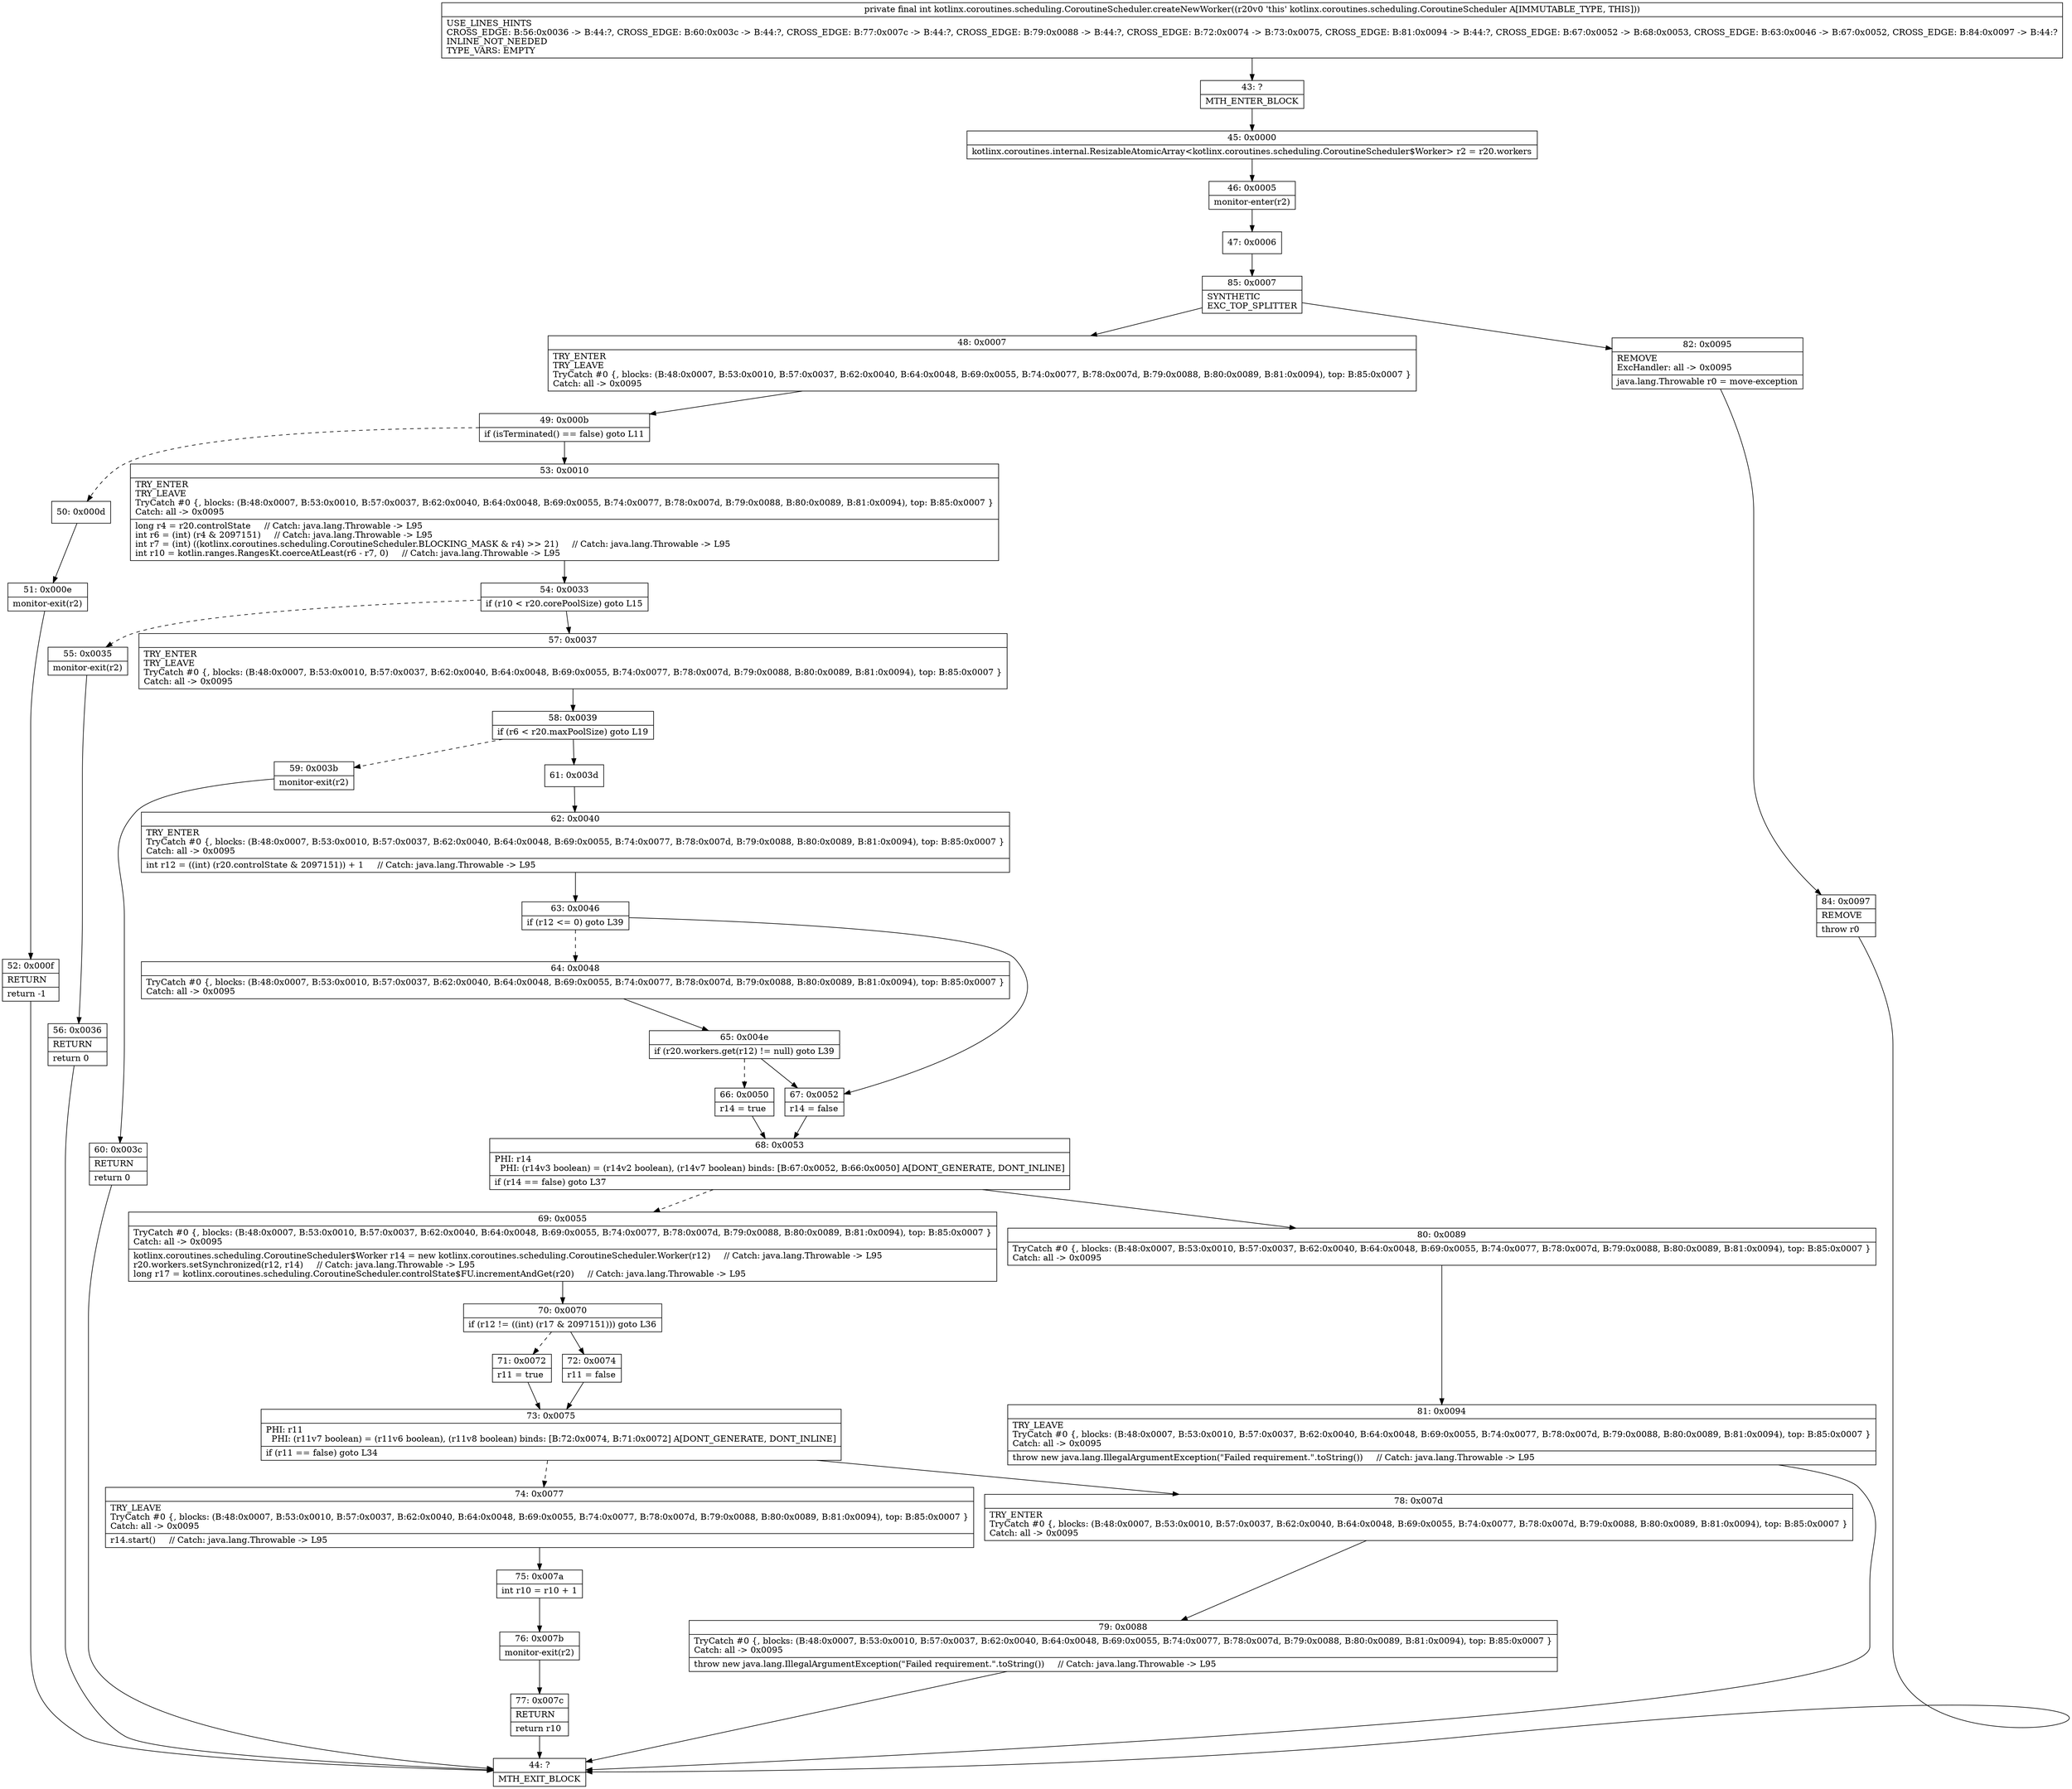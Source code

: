 digraph "CFG forkotlinx.coroutines.scheduling.CoroutineScheduler.createNewWorker()I" {
Node_43 [shape=record,label="{43\:\ ?|MTH_ENTER_BLOCK\l}"];
Node_45 [shape=record,label="{45\:\ 0x0000|kotlinx.coroutines.internal.ResizableAtomicArray\<kotlinx.coroutines.scheduling.CoroutineScheduler$Worker\> r2 = r20.workers\l}"];
Node_46 [shape=record,label="{46\:\ 0x0005|monitor\-enter(r2)\l}"];
Node_47 [shape=record,label="{47\:\ 0x0006}"];
Node_85 [shape=record,label="{85\:\ 0x0007|SYNTHETIC\lEXC_TOP_SPLITTER\l}"];
Node_48 [shape=record,label="{48\:\ 0x0007|TRY_ENTER\lTRY_LEAVE\lTryCatch #0 \{, blocks: (B:48:0x0007, B:53:0x0010, B:57:0x0037, B:62:0x0040, B:64:0x0048, B:69:0x0055, B:74:0x0077, B:78:0x007d, B:79:0x0088, B:80:0x0089, B:81:0x0094), top: B:85:0x0007 \}\lCatch: all \-\> 0x0095\l}"];
Node_49 [shape=record,label="{49\:\ 0x000b|if (isTerminated() == false) goto L11\l}"];
Node_50 [shape=record,label="{50\:\ 0x000d}"];
Node_51 [shape=record,label="{51\:\ 0x000e|monitor\-exit(r2)\l}"];
Node_52 [shape=record,label="{52\:\ 0x000f|RETURN\l|return \-1\l}"];
Node_44 [shape=record,label="{44\:\ ?|MTH_EXIT_BLOCK\l}"];
Node_53 [shape=record,label="{53\:\ 0x0010|TRY_ENTER\lTRY_LEAVE\lTryCatch #0 \{, blocks: (B:48:0x0007, B:53:0x0010, B:57:0x0037, B:62:0x0040, B:64:0x0048, B:69:0x0055, B:74:0x0077, B:78:0x007d, B:79:0x0088, B:80:0x0089, B:81:0x0094), top: B:85:0x0007 \}\lCatch: all \-\> 0x0095\l|long r4 = r20.controlState     \/\/ Catch: java.lang.Throwable \-\> L95\lint r6 = (int) (r4 & 2097151)     \/\/ Catch: java.lang.Throwable \-\> L95\lint r7 = (int) ((kotlinx.coroutines.scheduling.CoroutineScheduler.BLOCKING_MASK & r4) \>\> 21)     \/\/ Catch: java.lang.Throwable \-\> L95\lint r10 = kotlin.ranges.RangesKt.coerceAtLeast(r6 \- r7, 0)     \/\/ Catch: java.lang.Throwable \-\> L95\l}"];
Node_54 [shape=record,label="{54\:\ 0x0033|if (r10 \< r20.corePoolSize) goto L15\l}"];
Node_55 [shape=record,label="{55\:\ 0x0035|monitor\-exit(r2)\l}"];
Node_56 [shape=record,label="{56\:\ 0x0036|RETURN\l|return 0\l}"];
Node_57 [shape=record,label="{57\:\ 0x0037|TRY_ENTER\lTRY_LEAVE\lTryCatch #0 \{, blocks: (B:48:0x0007, B:53:0x0010, B:57:0x0037, B:62:0x0040, B:64:0x0048, B:69:0x0055, B:74:0x0077, B:78:0x007d, B:79:0x0088, B:80:0x0089, B:81:0x0094), top: B:85:0x0007 \}\lCatch: all \-\> 0x0095\l}"];
Node_58 [shape=record,label="{58\:\ 0x0039|if (r6 \< r20.maxPoolSize) goto L19\l}"];
Node_59 [shape=record,label="{59\:\ 0x003b|monitor\-exit(r2)\l}"];
Node_60 [shape=record,label="{60\:\ 0x003c|RETURN\l|return 0\l}"];
Node_61 [shape=record,label="{61\:\ 0x003d}"];
Node_62 [shape=record,label="{62\:\ 0x0040|TRY_ENTER\lTryCatch #0 \{, blocks: (B:48:0x0007, B:53:0x0010, B:57:0x0037, B:62:0x0040, B:64:0x0048, B:69:0x0055, B:74:0x0077, B:78:0x007d, B:79:0x0088, B:80:0x0089, B:81:0x0094), top: B:85:0x0007 \}\lCatch: all \-\> 0x0095\l|int r12 = ((int) (r20.controlState & 2097151)) + 1     \/\/ Catch: java.lang.Throwable \-\> L95\l}"];
Node_63 [shape=record,label="{63\:\ 0x0046|if (r12 \<= 0) goto L39\l}"];
Node_64 [shape=record,label="{64\:\ 0x0048|TryCatch #0 \{, blocks: (B:48:0x0007, B:53:0x0010, B:57:0x0037, B:62:0x0040, B:64:0x0048, B:69:0x0055, B:74:0x0077, B:78:0x007d, B:79:0x0088, B:80:0x0089, B:81:0x0094), top: B:85:0x0007 \}\lCatch: all \-\> 0x0095\l}"];
Node_65 [shape=record,label="{65\:\ 0x004e|if (r20.workers.get(r12) != null) goto L39\l}"];
Node_66 [shape=record,label="{66\:\ 0x0050|r14 = true\l}"];
Node_68 [shape=record,label="{68\:\ 0x0053|PHI: r14 \l  PHI: (r14v3 boolean) = (r14v2 boolean), (r14v7 boolean) binds: [B:67:0x0052, B:66:0x0050] A[DONT_GENERATE, DONT_INLINE]\l|if (r14 == false) goto L37\l}"];
Node_69 [shape=record,label="{69\:\ 0x0055|TryCatch #0 \{, blocks: (B:48:0x0007, B:53:0x0010, B:57:0x0037, B:62:0x0040, B:64:0x0048, B:69:0x0055, B:74:0x0077, B:78:0x007d, B:79:0x0088, B:80:0x0089, B:81:0x0094), top: B:85:0x0007 \}\lCatch: all \-\> 0x0095\l|kotlinx.coroutines.scheduling.CoroutineScheduler$Worker r14 = new kotlinx.coroutines.scheduling.CoroutineScheduler.Worker(r12)     \/\/ Catch: java.lang.Throwable \-\> L95\lr20.workers.setSynchronized(r12, r14)     \/\/ Catch: java.lang.Throwable \-\> L95\llong r17 = kotlinx.coroutines.scheduling.CoroutineScheduler.controlState$FU.incrementAndGet(r20)     \/\/ Catch: java.lang.Throwable \-\> L95\l}"];
Node_70 [shape=record,label="{70\:\ 0x0070|if (r12 != ((int) (r17 & 2097151))) goto L36\l}"];
Node_71 [shape=record,label="{71\:\ 0x0072|r11 = true\l}"];
Node_73 [shape=record,label="{73\:\ 0x0075|PHI: r11 \l  PHI: (r11v7 boolean) = (r11v6 boolean), (r11v8 boolean) binds: [B:72:0x0074, B:71:0x0072] A[DONT_GENERATE, DONT_INLINE]\l|if (r11 == false) goto L34\l}"];
Node_74 [shape=record,label="{74\:\ 0x0077|TRY_LEAVE\lTryCatch #0 \{, blocks: (B:48:0x0007, B:53:0x0010, B:57:0x0037, B:62:0x0040, B:64:0x0048, B:69:0x0055, B:74:0x0077, B:78:0x007d, B:79:0x0088, B:80:0x0089, B:81:0x0094), top: B:85:0x0007 \}\lCatch: all \-\> 0x0095\l|r14.start()     \/\/ Catch: java.lang.Throwable \-\> L95\l}"];
Node_75 [shape=record,label="{75\:\ 0x007a|int r10 = r10 + 1\l}"];
Node_76 [shape=record,label="{76\:\ 0x007b|monitor\-exit(r2)\l}"];
Node_77 [shape=record,label="{77\:\ 0x007c|RETURN\l|return r10\l}"];
Node_78 [shape=record,label="{78\:\ 0x007d|TRY_ENTER\lTryCatch #0 \{, blocks: (B:48:0x0007, B:53:0x0010, B:57:0x0037, B:62:0x0040, B:64:0x0048, B:69:0x0055, B:74:0x0077, B:78:0x007d, B:79:0x0088, B:80:0x0089, B:81:0x0094), top: B:85:0x0007 \}\lCatch: all \-\> 0x0095\l}"];
Node_79 [shape=record,label="{79\:\ 0x0088|TryCatch #0 \{, blocks: (B:48:0x0007, B:53:0x0010, B:57:0x0037, B:62:0x0040, B:64:0x0048, B:69:0x0055, B:74:0x0077, B:78:0x007d, B:79:0x0088, B:80:0x0089, B:81:0x0094), top: B:85:0x0007 \}\lCatch: all \-\> 0x0095\l|throw new java.lang.IllegalArgumentException(\"Failed requirement.\".toString())     \/\/ Catch: java.lang.Throwable \-\> L95\l}"];
Node_72 [shape=record,label="{72\:\ 0x0074|r11 = false\l}"];
Node_80 [shape=record,label="{80\:\ 0x0089|TryCatch #0 \{, blocks: (B:48:0x0007, B:53:0x0010, B:57:0x0037, B:62:0x0040, B:64:0x0048, B:69:0x0055, B:74:0x0077, B:78:0x007d, B:79:0x0088, B:80:0x0089, B:81:0x0094), top: B:85:0x0007 \}\lCatch: all \-\> 0x0095\l}"];
Node_81 [shape=record,label="{81\:\ 0x0094|TRY_LEAVE\lTryCatch #0 \{, blocks: (B:48:0x0007, B:53:0x0010, B:57:0x0037, B:62:0x0040, B:64:0x0048, B:69:0x0055, B:74:0x0077, B:78:0x007d, B:79:0x0088, B:80:0x0089, B:81:0x0094), top: B:85:0x0007 \}\lCatch: all \-\> 0x0095\l|throw new java.lang.IllegalArgumentException(\"Failed requirement.\".toString())     \/\/ Catch: java.lang.Throwable \-\> L95\l}"];
Node_67 [shape=record,label="{67\:\ 0x0052|r14 = false\l}"];
Node_82 [shape=record,label="{82\:\ 0x0095|REMOVE\lExcHandler: all \-\> 0x0095\l|java.lang.Throwable r0 = move\-exception\l}"];
Node_84 [shape=record,label="{84\:\ 0x0097|REMOVE\l|throw r0\l}"];
MethodNode[shape=record,label="{private final int kotlinx.coroutines.scheduling.CoroutineScheduler.createNewWorker((r20v0 'this' kotlinx.coroutines.scheduling.CoroutineScheduler A[IMMUTABLE_TYPE, THIS]))  | USE_LINES_HINTS\lCROSS_EDGE: B:56:0x0036 \-\> B:44:?, CROSS_EDGE: B:60:0x003c \-\> B:44:?, CROSS_EDGE: B:77:0x007c \-\> B:44:?, CROSS_EDGE: B:79:0x0088 \-\> B:44:?, CROSS_EDGE: B:72:0x0074 \-\> B:73:0x0075, CROSS_EDGE: B:81:0x0094 \-\> B:44:?, CROSS_EDGE: B:67:0x0052 \-\> B:68:0x0053, CROSS_EDGE: B:63:0x0046 \-\> B:67:0x0052, CROSS_EDGE: B:84:0x0097 \-\> B:44:?\lINLINE_NOT_NEEDED\lTYPE_VARS: EMPTY\l}"];
MethodNode -> Node_43;Node_43 -> Node_45;
Node_45 -> Node_46;
Node_46 -> Node_47;
Node_47 -> Node_85;
Node_85 -> Node_48;
Node_85 -> Node_82;
Node_48 -> Node_49;
Node_49 -> Node_50[style=dashed];
Node_49 -> Node_53;
Node_50 -> Node_51;
Node_51 -> Node_52;
Node_52 -> Node_44;
Node_53 -> Node_54;
Node_54 -> Node_55[style=dashed];
Node_54 -> Node_57;
Node_55 -> Node_56;
Node_56 -> Node_44;
Node_57 -> Node_58;
Node_58 -> Node_59[style=dashed];
Node_58 -> Node_61;
Node_59 -> Node_60;
Node_60 -> Node_44;
Node_61 -> Node_62;
Node_62 -> Node_63;
Node_63 -> Node_64[style=dashed];
Node_63 -> Node_67;
Node_64 -> Node_65;
Node_65 -> Node_66[style=dashed];
Node_65 -> Node_67;
Node_66 -> Node_68;
Node_68 -> Node_69[style=dashed];
Node_68 -> Node_80;
Node_69 -> Node_70;
Node_70 -> Node_71[style=dashed];
Node_70 -> Node_72;
Node_71 -> Node_73;
Node_73 -> Node_74[style=dashed];
Node_73 -> Node_78;
Node_74 -> Node_75;
Node_75 -> Node_76;
Node_76 -> Node_77;
Node_77 -> Node_44;
Node_78 -> Node_79;
Node_79 -> Node_44;
Node_72 -> Node_73;
Node_80 -> Node_81;
Node_81 -> Node_44;
Node_67 -> Node_68;
Node_82 -> Node_84;
Node_84 -> Node_44;
}


